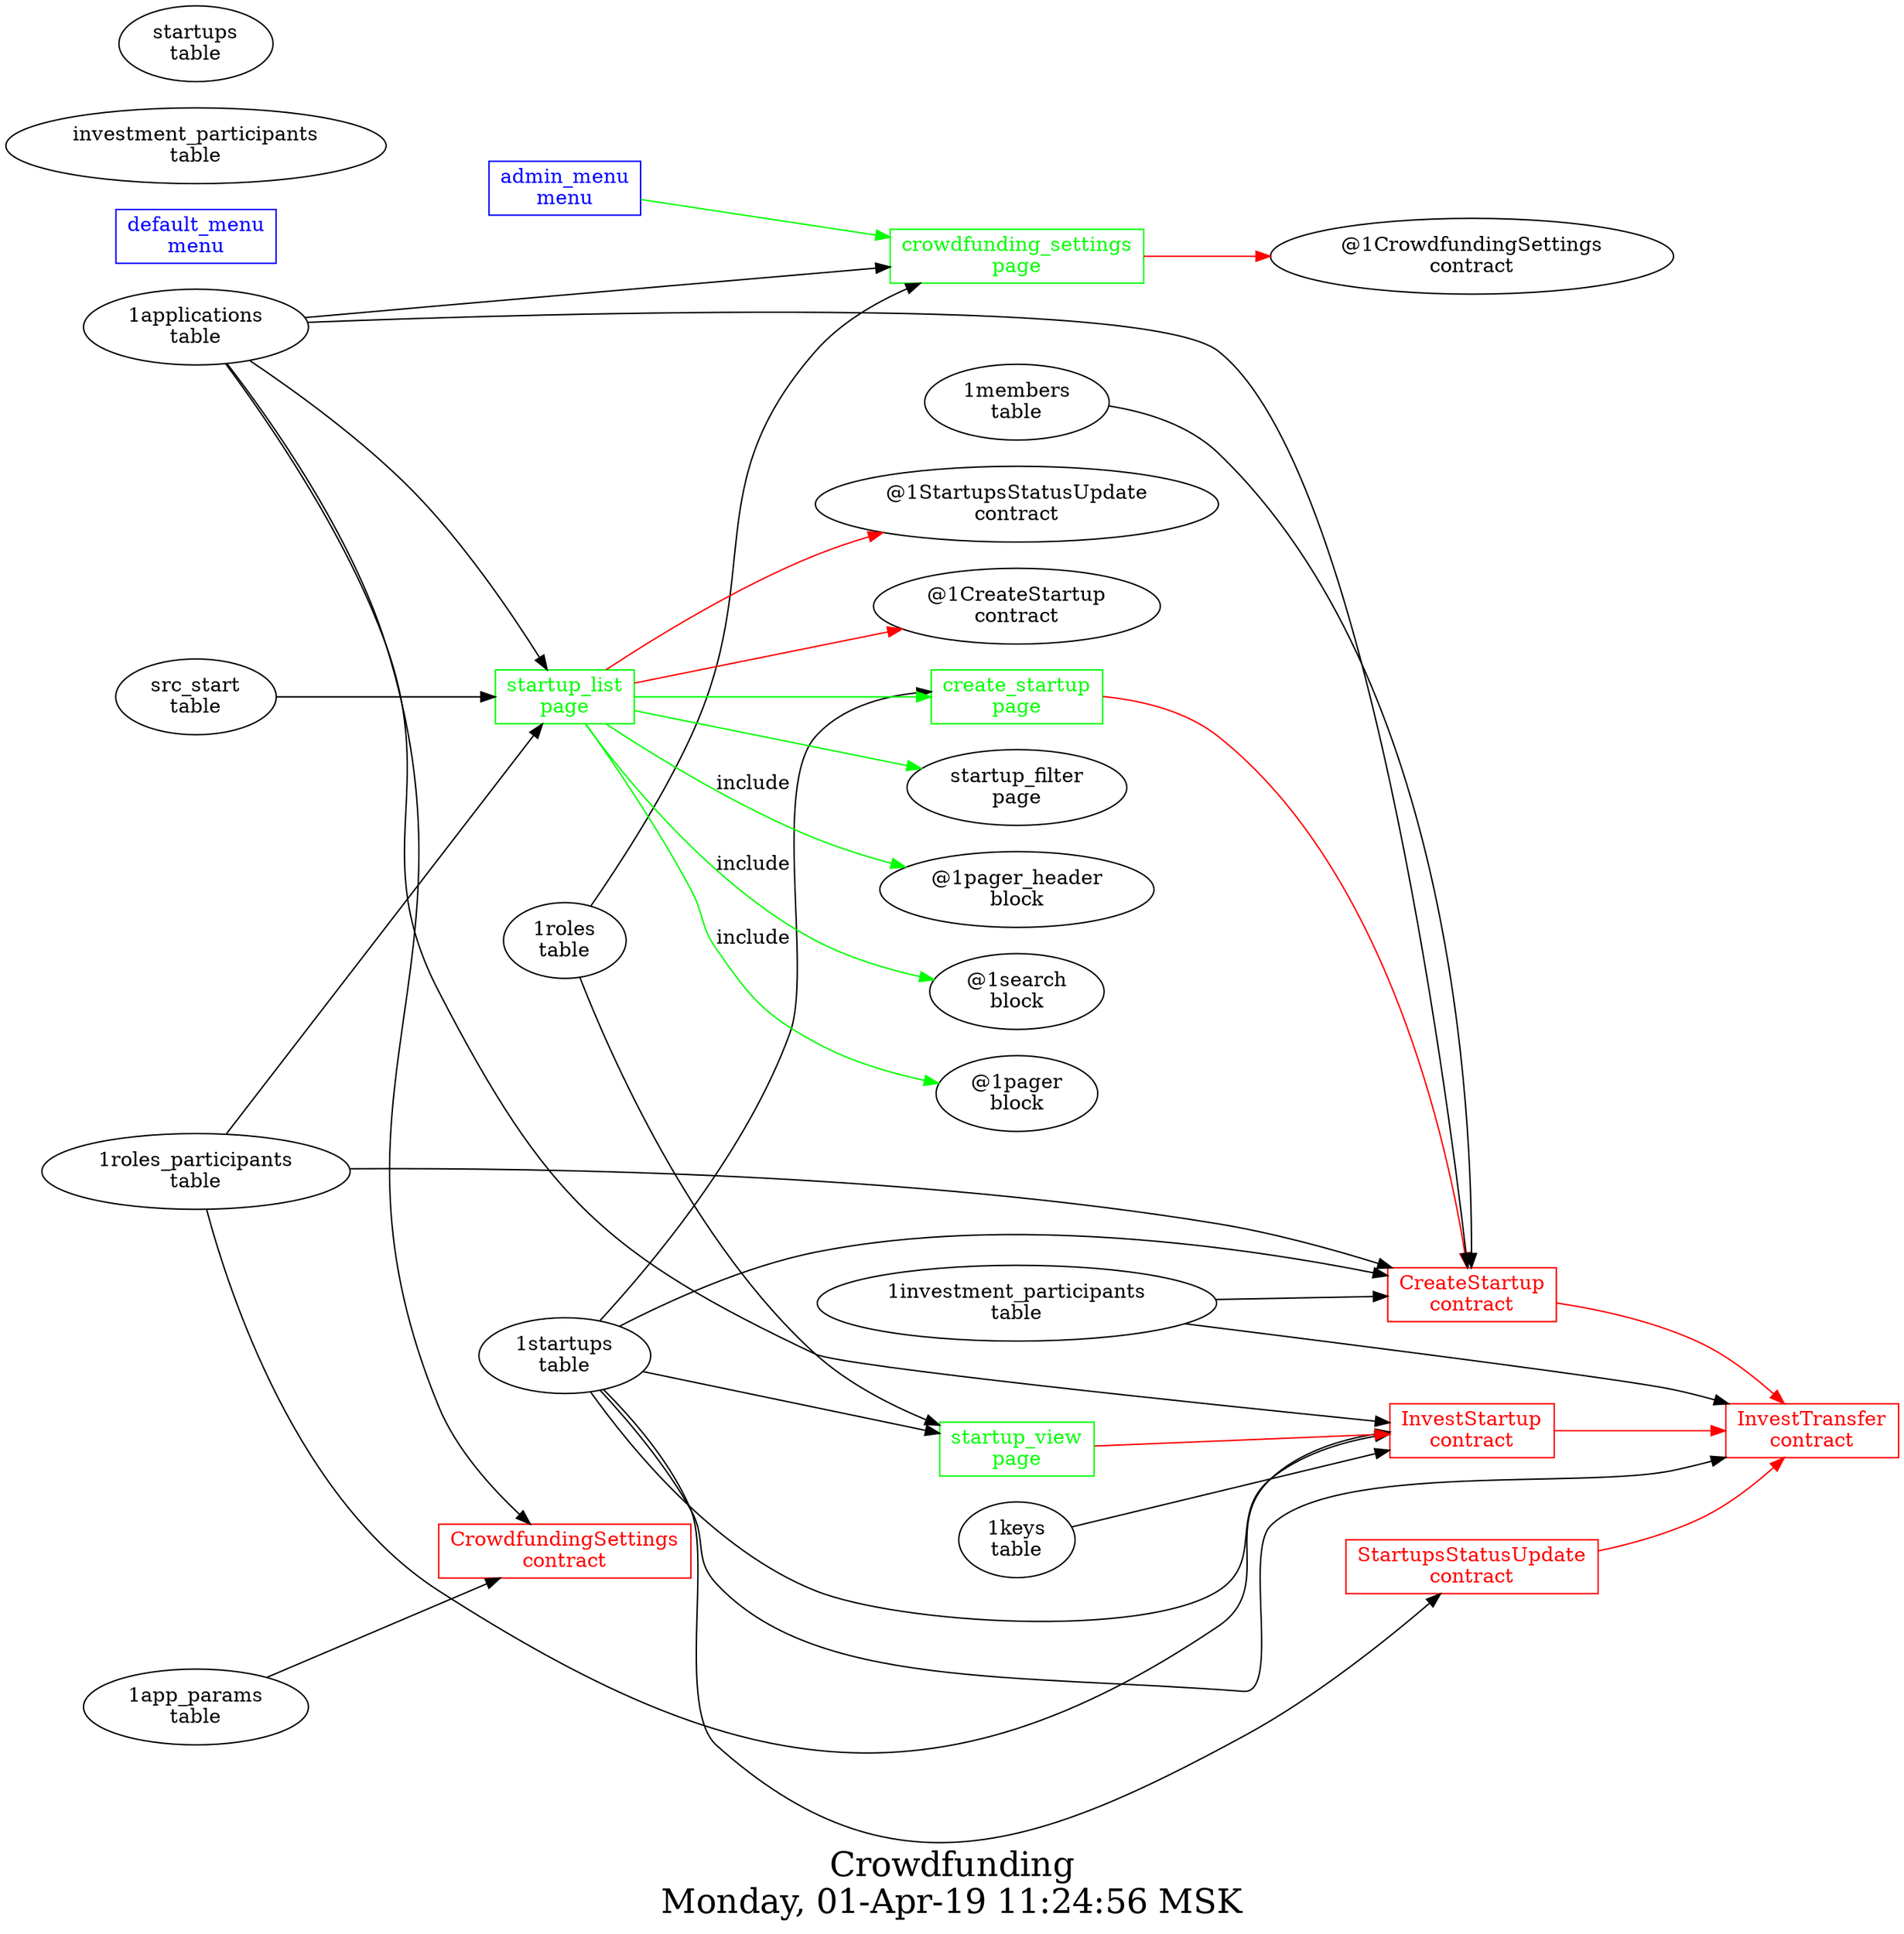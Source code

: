 digraph G {
graph [
  fontsize="24";
  label="Crowdfunding\nMonday, 01-Apr-19 11:24:56 MSK";
  nojustify=true;
  ordering=out;
  rankdir=LR;
  size="30";
];
"admin_menu\nmenu" -> "crowdfunding_settings\npage"  [ color=green ]
"admin_menu\nmenu" [color=blue, fontcolor=blue, group=menus, shape=record];
"default_menu\nmenu" [color=blue, fontcolor=blue, group=menus, shape=record];
"create_startup\npage" -> "CreateStartup\ncontract"  [ color=red ]
"1startups\ntable" -> "create_startup\npage"
"create_startup\npage" [color=green, fontcolor=green, group=pages, shape=record];
"crowdfunding_settings\npage" -> "@1CrowdfundingSettings\ncontract"  [ color=red ]
"1applications\ntable" -> "crowdfunding_settings\npage"
"1roles\ntable" -> "crowdfunding_settings\npage"
"crowdfunding_settings\npage" [color=green, fontcolor=green, group=pages, shape=record];
"startup_list\npage" -> "@1StartupsStatusUpdate\ncontract"  [ color=red ]
"startup_list\npage" -> "@1CreateStartup\ncontract"  [ color=red ]
"1applications\ntable" -> "startup_list\npage"
"1roles_participants\ntable" -> "startup_list\npage"
"src_start\ntable" -> "startup_list\npage"
"startup_list\npage" -> "create_startup\npage"  [ color=green ]
"startup_list\npage" -> "startup_filter\npage"  [ color=green ]
"startup_list\npage" -> "@1pager_header\nblock"  [ color=green, label=include ]
"startup_list\npage" -> "@1search\nblock"  [ color=green, label=include ]
"startup_list\npage" -> "@1pager\nblock"  [ color=green, label=include ]
"startup_list\npage" [color=green, fontcolor=green, group=pages, shape=record];
"startup_view\npage" -> "InvestStartup\ncontract"  [ color=red ]
"1startups\ntable" -> "startup_view\npage"
"1roles\ntable" -> "startup_view\npage"
"startup_view\npage" [color=green, fontcolor=green, group=pages, shape=record];
"CreateStartup\ncontract" -> "InvestTransfer\ncontract"  [ color=red ]
"1applications\ntable" -> "CreateStartup\ncontract"
"1roles_participants\ntable" -> "CreateStartup\ncontract"
"1startups\ntable" -> "CreateStartup\ncontract"
"1investment_participants\ntable" -> "CreateStartup\ncontract"
"1members\ntable" -> "CreateStartup\ncontract"
"CreateStartup\ncontract" [color=red, fontcolor=red, group=contracts, shape=record];
"1app_params\ntable" -> "CrowdfundingSettings\ncontract"
"1applications\ntable" -> "CrowdfundingSettings\ncontract"
"CrowdfundingSettings\ncontract" [color=red, fontcolor=red, group=contracts, shape=record];
"InvestStartup\ncontract" -> "InvestTransfer\ncontract"  [ color=red ]
"1applications\ntable" -> "InvestStartup\ncontract"
"1roles_participants\ntable" -> "InvestStartup\ncontract"
"1startups\ntable" -> "InvestStartup\ncontract"
"1keys\ntable" -> "InvestStartup\ncontract"
"InvestStartup\ncontract" [color=red, fontcolor=red, group=contracts, shape=record];
"1startups\ntable" -> "InvestTransfer\ncontract"
"1investment_participants\ntable" -> "InvestTransfer\ncontract"
"InvestTransfer\ncontract" [color=red, fontcolor=red, group=contracts, shape=record];
"StartupsStatusUpdate\ncontract" -> "InvestTransfer\ncontract"  [ color=red ]
"1startups\ntable" -> "StartupsStatusUpdate\ncontract"
"StartupsStatusUpdate\ncontract" [color=red, fontcolor=red, group=contracts, shape=record];
"investment_participants\ntable" [color="", fontcolor="", group=tables, shape=""];
"startups\ntable" [color="", fontcolor="", group=tables, shape=""];
}
